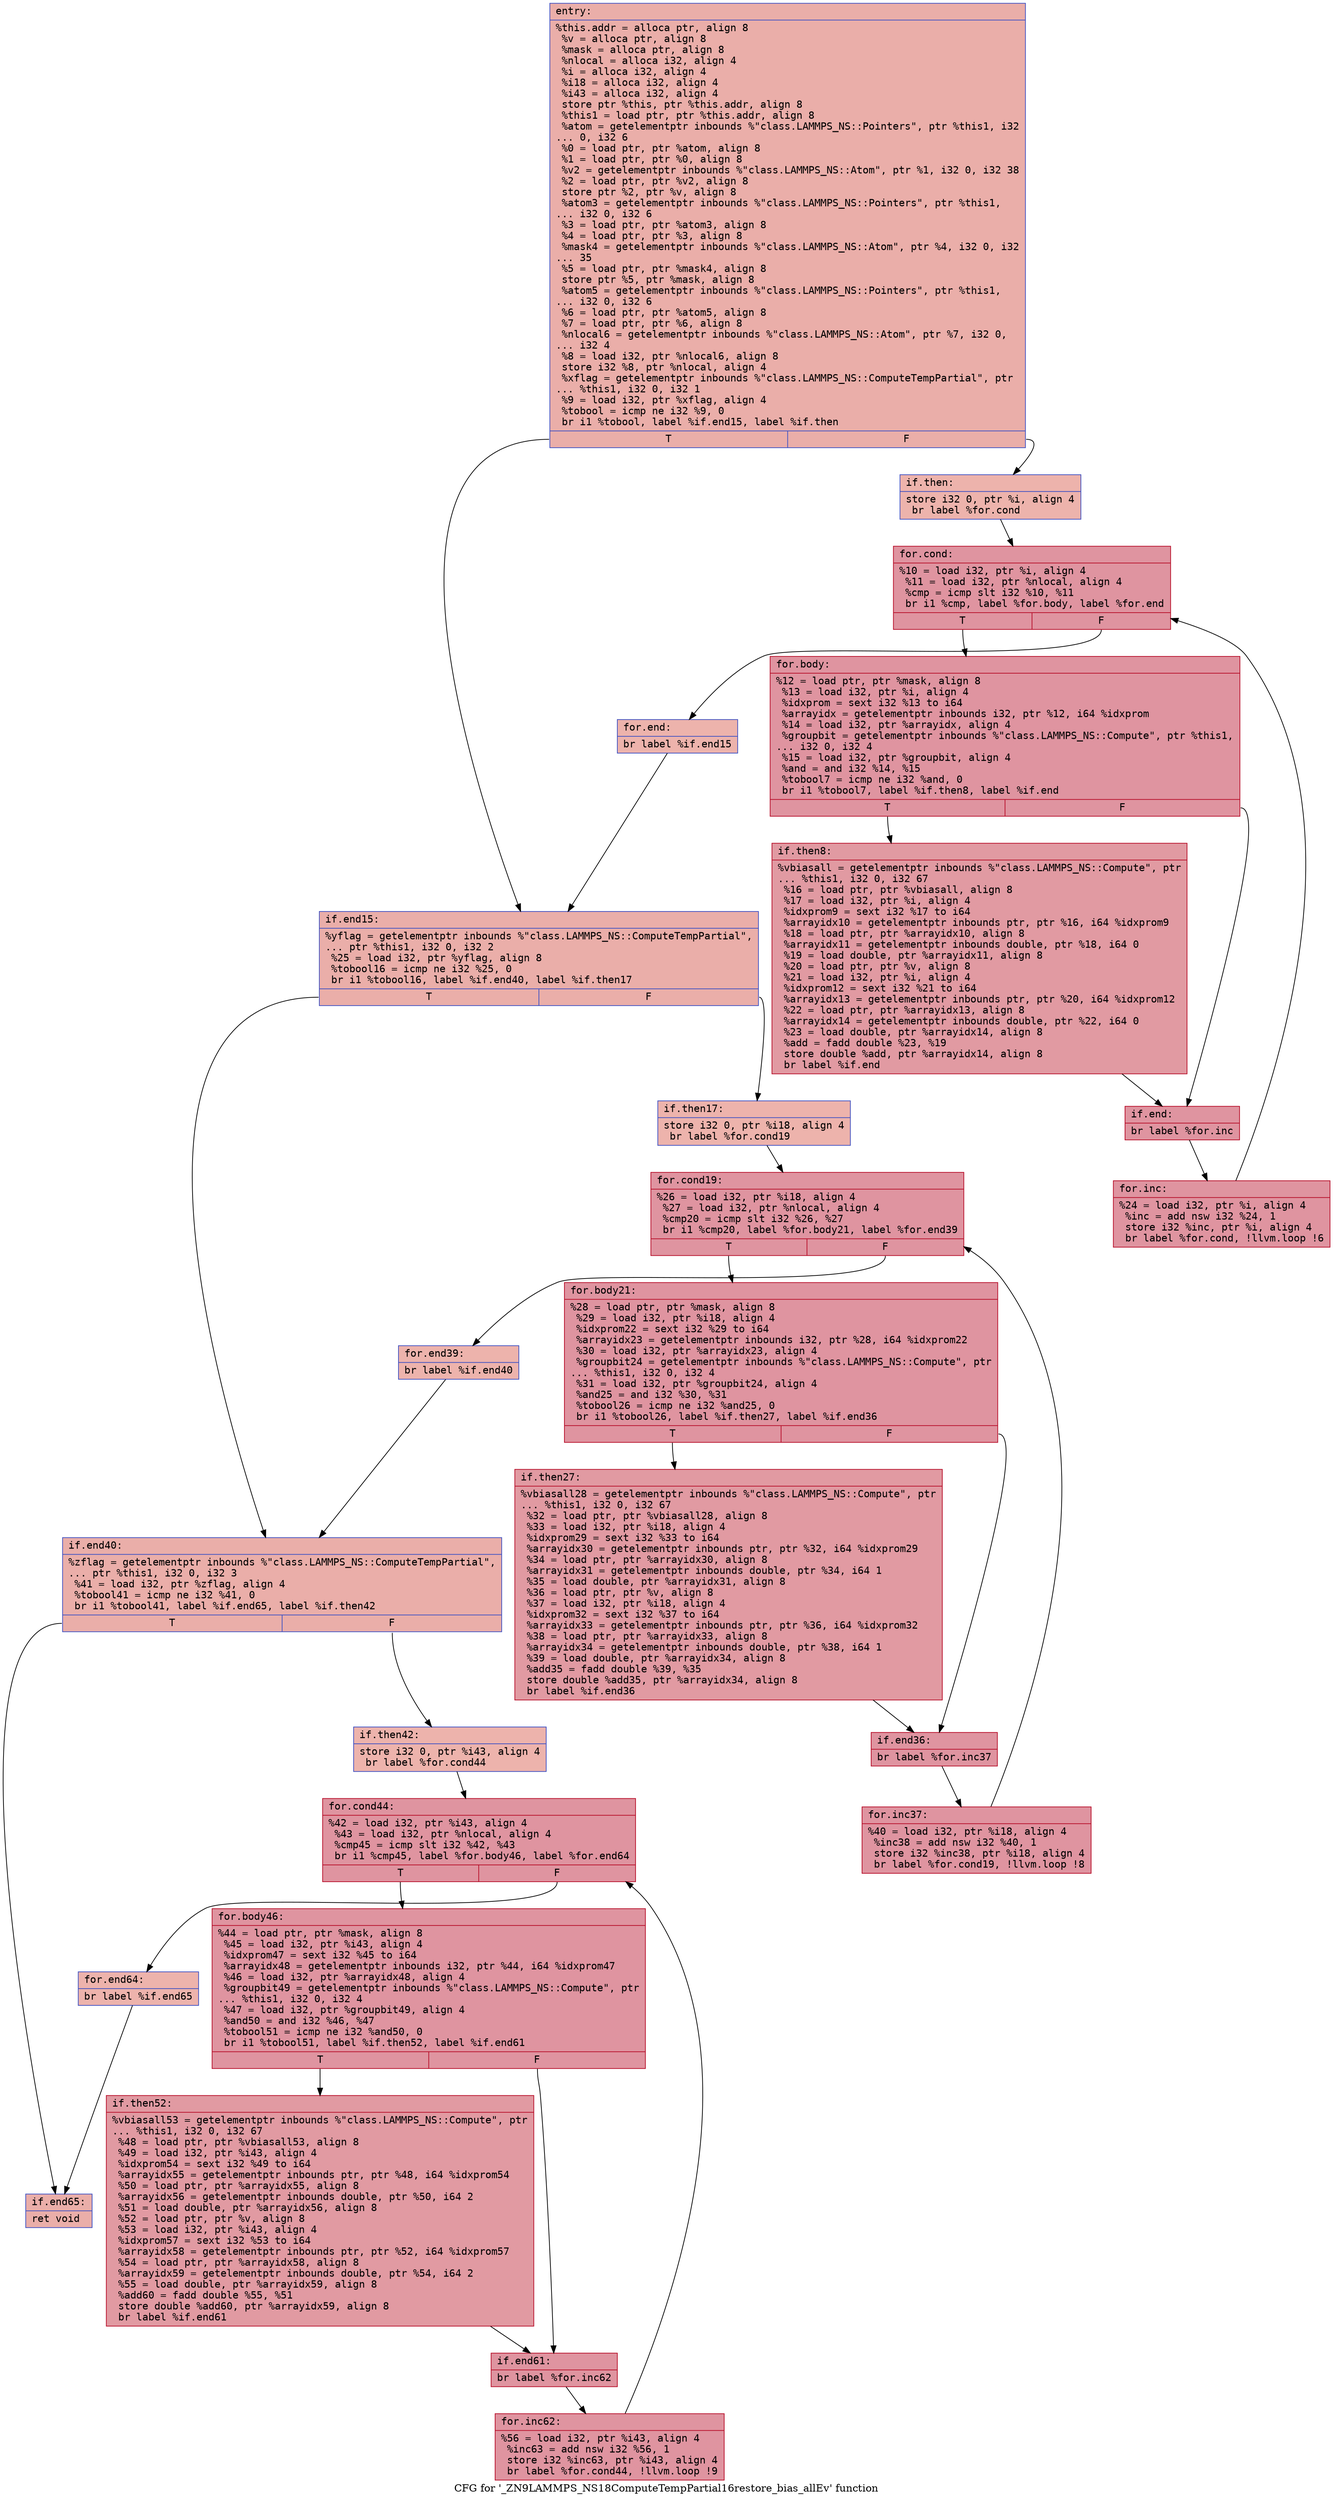 digraph "CFG for '_ZN9LAMMPS_NS18ComputeTempPartial16restore_bias_allEv' function" {
	label="CFG for '_ZN9LAMMPS_NS18ComputeTempPartial16restore_bias_allEv' function";

	Node0x56053df61860 [shape=record,color="#3d50c3ff", style=filled, fillcolor="#d0473d70" fontname="Courier",label="{entry:\l|  %this.addr = alloca ptr, align 8\l  %v = alloca ptr, align 8\l  %mask = alloca ptr, align 8\l  %nlocal = alloca i32, align 4\l  %i = alloca i32, align 4\l  %i18 = alloca i32, align 4\l  %i43 = alloca i32, align 4\l  store ptr %this, ptr %this.addr, align 8\l  %this1 = load ptr, ptr %this.addr, align 8\l  %atom = getelementptr inbounds %\"class.LAMMPS_NS::Pointers\", ptr %this1, i32\l... 0, i32 6\l  %0 = load ptr, ptr %atom, align 8\l  %1 = load ptr, ptr %0, align 8\l  %v2 = getelementptr inbounds %\"class.LAMMPS_NS::Atom\", ptr %1, i32 0, i32 38\l  %2 = load ptr, ptr %v2, align 8\l  store ptr %2, ptr %v, align 8\l  %atom3 = getelementptr inbounds %\"class.LAMMPS_NS::Pointers\", ptr %this1,\l... i32 0, i32 6\l  %3 = load ptr, ptr %atom3, align 8\l  %4 = load ptr, ptr %3, align 8\l  %mask4 = getelementptr inbounds %\"class.LAMMPS_NS::Atom\", ptr %4, i32 0, i32\l... 35\l  %5 = load ptr, ptr %mask4, align 8\l  store ptr %5, ptr %mask, align 8\l  %atom5 = getelementptr inbounds %\"class.LAMMPS_NS::Pointers\", ptr %this1,\l... i32 0, i32 6\l  %6 = load ptr, ptr %atom5, align 8\l  %7 = load ptr, ptr %6, align 8\l  %nlocal6 = getelementptr inbounds %\"class.LAMMPS_NS::Atom\", ptr %7, i32 0,\l... i32 4\l  %8 = load i32, ptr %nlocal6, align 8\l  store i32 %8, ptr %nlocal, align 4\l  %xflag = getelementptr inbounds %\"class.LAMMPS_NS::ComputeTempPartial\", ptr\l... %this1, i32 0, i32 1\l  %9 = load i32, ptr %xflag, align 4\l  %tobool = icmp ne i32 %9, 0\l  br i1 %tobool, label %if.end15, label %if.then\l|{<s0>T|<s1>F}}"];
	Node0x56053df61860:s0 -> Node0x56053df62d10[tooltip="entry -> if.end15\nProbability 62.50%" ];
	Node0x56053df61860:s1 -> Node0x56053df62d90[tooltip="entry -> if.then\nProbability 37.50%" ];
	Node0x56053df62d90 [shape=record,color="#3d50c3ff", style=filled, fillcolor="#d6524470" fontname="Courier",label="{if.then:\l|  store i32 0, ptr %i, align 4\l  br label %for.cond\l}"];
	Node0x56053df62d90 -> Node0x56053df62f50[tooltip="if.then -> for.cond\nProbability 100.00%" ];
	Node0x56053df62f50 [shape=record,color="#b70d28ff", style=filled, fillcolor="#b70d2870" fontname="Courier",label="{for.cond:\l|  %10 = load i32, ptr %i, align 4\l  %11 = load i32, ptr %nlocal, align 4\l  %cmp = icmp slt i32 %10, %11\l  br i1 %cmp, label %for.body, label %for.end\l|{<s0>T|<s1>F}}"];
	Node0x56053df62f50:s0 -> Node0x56053df631f0[tooltip="for.cond -> for.body\nProbability 96.88%" ];
	Node0x56053df62f50:s1 -> Node0x56053df63270[tooltip="for.cond -> for.end\nProbability 3.12%" ];
	Node0x56053df631f0 [shape=record,color="#b70d28ff", style=filled, fillcolor="#b70d2870" fontname="Courier",label="{for.body:\l|  %12 = load ptr, ptr %mask, align 8\l  %13 = load i32, ptr %i, align 4\l  %idxprom = sext i32 %13 to i64\l  %arrayidx = getelementptr inbounds i32, ptr %12, i64 %idxprom\l  %14 = load i32, ptr %arrayidx, align 4\l  %groupbit = getelementptr inbounds %\"class.LAMMPS_NS::Compute\", ptr %this1,\l... i32 0, i32 4\l  %15 = load i32, ptr %groupbit, align 4\l  %and = and i32 %14, %15\l  %tobool7 = icmp ne i32 %and, 0\l  br i1 %tobool7, label %if.then8, label %if.end\l|{<s0>T|<s1>F}}"];
	Node0x56053df631f0:s0 -> Node0x56053df63ac0[tooltip="for.body -> if.then8\nProbability 62.50%" ];
	Node0x56053df631f0:s1 -> Node0x56053df63b40[tooltip="for.body -> if.end\nProbability 37.50%" ];
	Node0x56053df63ac0 [shape=record,color="#b70d28ff", style=filled, fillcolor="#bb1b2c70" fontname="Courier",label="{if.then8:\l|  %vbiasall = getelementptr inbounds %\"class.LAMMPS_NS::Compute\", ptr\l... %this1, i32 0, i32 67\l  %16 = load ptr, ptr %vbiasall, align 8\l  %17 = load i32, ptr %i, align 4\l  %idxprom9 = sext i32 %17 to i64\l  %arrayidx10 = getelementptr inbounds ptr, ptr %16, i64 %idxprom9\l  %18 = load ptr, ptr %arrayidx10, align 8\l  %arrayidx11 = getelementptr inbounds double, ptr %18, i64 0\l  %19 = load double, ptr %arrayidx11, align 8\l  %20 = load ptr, ptr %v, align 8\l  %21 = load i32, ptr %i, align 4\l  %idxprom12 = sext i32 %21 to i64\l  %arrayidx13 = getelementptr inbounds ptr, ptr %20, i64 %idxprom12\l  %22 = load ptr, ptr %arrayidx13, align 8\l  %arrayidx14 = getelementptr inbounds double, ptr %22, i64 0\l  %23 = load double, ptr %arrayidx14, align 8\l  %add = fadd double %23, %19\l  store double %add, ptr %arrayidx14, align 8\l  br label %if.end\l}"];
	Node0x56053df63ac0 -> Node0x56053df63b40[tooltip="if.then8 -> if.end\nProbability 100.00%" ];
	Node0x56053df63b40 [shape=record,color="#b70d28ff", style=filled, fillcolor="#b70d2870" fontname="Courier",label="{if.end:\l|  br label %for.inc\l}"];
	Node0x56053df63b40 -> Node0x56053df64790[tooltip="if.end -> for.inc\nProbability 100.00%" ];
	Node0x56053df64790 [shape=record,color="#b70d28ff", style=filled, fillcolor="#b70d2870" fontname="Courier",label="{for.inc:\l|  %24 = load i32, ptr %i, align 4\l  %inc = add nsw i32 %24, 1\l  store i32 %inc, ptr %i, align 4\l  br label %for.cond, !llvm.loop !6\l}"];
	Node0x56053df64790 -> Node0x56053df62f50[tooltip="for.inc -> for.cond\nProbability 100.00%" ];
	Node0x56053df63270 [shape=record,color="#3d50c3ff", style=filled, fillcolor="#d6524470" fontname="Courier",label="{for.end:\l|  br label %if.end15\l}"];
	Node0x56053df63270 -> Node0x56053df62d10[tooltip="for.end -> if.end15\nProbability 100.00%" ];
	Node0x56053df62d10 [shape=record,color="#3d50c3ff", style=filled, fillcolor="#d0473d70" fontname="Courier",label="{if.end15:\l|  %yflag = getelementptr inbounds %\"class.LAMMPS_NS::ComputeTempPartial\",\l... ptr %this1, i32 0, i32 2\l  %25 = load i32, ptr %yflag, align 8\l  %tobool16 = icmp ne i32 %25, 0\l  br i1 %tobool16, label %if.end40, label %if.then17\l|{<s0>T|<s1>F}}"];
	Node0x56053df62d10:s0 -> Node0x56053df64dd0[tooltip="if.end15 -> if.end40\nProbability 62.50%" ];
	Node0x56053df62d10:s1 -> Node0x56053df64e50[tooltip="if.end15 -> if.then17\nProbability 37.50%" ];
	Node0x56053df64e50 [shape=record,color="#3d50c3ff", style=filled, fillcolor="#d6524470" fontname="Courier",label="{if.then17:\l|  store i32 0, ptr %i18, align 4\l  br label %for.cond19\l}"];
	Node0x56053df64e50 -> Node0x56053df65020[tooltip="if.then17 -> for.cond19\nProbability 100.00%" ];
	Node0x56053df65020 [shape=record,color="#b70d28ff", style=filled, fillcolor="#b70d2870" fontname="Courier",label="{for.cond19:\l|  %26 = load i32, ptr %i18, align 4\l  %27 = load i32, ptr %nlocal, align 4\l  %cmp20 = icmp slt i32 %26, %27\l  br i1 %cmp20, label %for.body21, label %for.end39\l|{<s0>T|<s1>F}}"];
	Node0x56053df65020:s0 -> Node0x56053df652c0[tooltip="for.cond19 -> for.body21\nProbability 96.88%" ];
	Node0x56053df65020:s1 -> Node0x56053df65340[tooltip="for.cond19 -> for.end39\nProbability 3.12%" ];
	Node0x56053df652c0 [shape=record,color="#b70d28ff", style=filled, fillcolor="#b70d2870" fontname="Courier",label="{for.body21:\l|  %28 = load ptr, ptr %mask, align 8\l  %29 = load i32, ptr %i18, align 4\l  %idxprom22 = sext i32 %29 to i64\l  %arrayidx23 = getelementptr inbounds i32, ptr %28, i64 %idxprom22\l  %30 = load i32, ptr %arrayidx23, align 4\l  %groupbit24 = getelementptr inbounds %\"class.LAMMPS_NS::Compute\", ptr\l... %this1, i32 0, i32 4\l  %31 = load i32, ptr %groupbit24, align 4\l  %and25 = and i32 %30, %31\l  %tobool26 = icmp ne i32 %and25, 0\l  br i1 %tobool26, label %if.then27, label %if.end36\l|{<s0>T|<s1>F}}"];
	Node0x56053df652c0:s0 -> Node0x56053df65cc0[tooltip="for.body21 -> if.then27\nProbability 62.50%" ];
	Node0x56053df652c0:s1 -> Node0x56053df65d10[tooltip="for.body21 -> if.end36\nProbability 37.50%" ];
	Node0x56053df65cc0 [shape=record,color="#b70d28ff", style=filled, fillcolor="#bb1b2c70" fontname="Courier",label="{if.then27:\l|  %vbiasall28 = getelementptr inbounds %\"class.LAMMPS_NS::Compute\", ptr\l... %this1, i32 0, i32 67\l  %32 = load ptr, ptr %vbiasall28, align 8\l  %33 = load i32, ptr %i18, align 4\l  %idxprom29 = sext i32 %33 to i64\l  %arrayidx30 = getelementptr inbounds ptr, ptr %32, i64 %idxprom29\l  %34 = load ptr, ptr %arrayidx30, align 8\l  %arrayidx31 = getelementptr inbounds double, ptr %34, i64 1\l  %35 = load double, ptr %arrayidx31, align 8\l  %36 = load ptr, ptr %v, align 8\l  %37 = load i32, ptr %i18, align 4\l  %idxprom32 = sext i32 %37 to i64\l  %arrayidx33 = getelementptr inbounds ptr, ptr %36, i64 %idxprom32\l  %38 = load ptr, ptr %arrayidx33, align 8\l  %arrayidx34 = getelementptr inbounds double, ptr %38, i64 1\l  %39 = load double, ptr %arrayidx34, align 8\l  %add35 = fadd double %39, %35\l  store double %add35, ptr %arrayidx34, align 8\l  br label %if.end36\l}"];
	Node0x56053df65cc0 -> Node0x56053df65d10[tooltip="if.then27 -> if.end36\nProbability 100.00%" ];
	Node0x56053df65d10 [shape=record,color="#b70d28ff", style=filled, fillcolor="#b70d2870" fontname="Courier",label="{if.end36:\l|  br label %for.inc37\l}"];
	Node0x56053df65d10 -> Node0x56053df66970[tooltip="if.end36 -> for.inc37\nProbability 100.00%" ];
	Node0x56053df66970 [shape=record,color="#b70d28ff", style=filled, fillcolor="#b70d2870" fontname="Courier",label="{for.inc37:\l|  %40 = load i32, ptr %i18, align 4\l  %inc38 = add nsw i32 %40, 1\l  store i32 %inc38, ptr %i18, align 4\l  br label %for.cond19, !llvm.loop !8\l}"];
	Node0x56053df66970 -> Node0x56053df65020[tooltip="for.inc37 -> for.cond19\nProbability 100.00%" ];
	Node0x56053df65340 [shape=record,color="#3d50c3ff", style=filled, fillcolor="#d6524470" fontname="Courier",label="{for.end39:\l|  br label %if.end40\l}"];
	Node0x56053df65340 -> Node0x56053df64dd0[tooltip="for.end39 -> if.end40\nProbability 100.00%" ];
	Node0x56053df64dd0 [shape=record,color="#3d50c3ff", style=filled, fillcolor="#d0473d70" fontname="Courier",label="{if.end40:\l|  %zflag = getelementptr inbounds %\"class.LAMMPS_NS::ComputeTempPartial\",\l... ptr %this1, i32 0, i32 3\l  %41 = load i32, ptr %zflag, align 4\l  %tobool41 = icmp ne i32 %41, 0\l  br i1 %tobool41, label %if.end65, label %if.then42\l|{<s0>T|<s1>F}}"];
	Node0x56053df64dd0:s0 -> Node0x56053df67080[tooltip="if.end40 -> if.end65\nProbability 62.50%" ];
	Node0x56053df64dd0:s1 -> Node0x56053df67100[tooltip="if.end40 -> if.then42\nProbability 37.50%" ];
	Node0x56053df67100 [shape=record,color="#3d50c3ff", style=filled, fillcolor="#d6524470" fontname="Courier",label="{if.then42:\l|  store i32 0, ptr %i43, align 4\l  br label %for.cond44\l}"];
	Node0x56053df67100 -> Node0x56053df672d0[tooltip="if.then42 -> for.cond44\nProbability 100.00%" ];
	Node0x56053df672d0 [shape=record,color="#b70d28ff", style=filled, fillcolor="#b70d2870" fontname="Courier",label="{for.cond44:\l|  %42 = load i32, ptr %i43, align 4\l  %43 = load i32, ptr %nlocal, align 4\l  %cmp45 = icmp slt i32 %42, %43\l  br i1 %cmp45, label %for.body46, label %for.end64\l|{<s0>T|<s1>F}}"];
	Node0x56053df672d0:s0 -> Node0x56053df67570[tooltip="for.cond44 -> for.body46\nProbability 96.88%" ];
	Node0x56053df672d0:s1 -> Node0x56053df675f0[tooltip="for.cond44 -> for.end64\nProbability 3.12%" ];
	Node0x56053df67570 [shape=record,color="#b70d28ff", style=filled, fillcolor="#b70d2870" fontname="Courier",label="{for.body46:\l|  %44 = load ptr, ptr %mask, align 8\l  %45 = load i32, ptr %i43, align 4\l  %idxprom47 = sext i32 %45 to i64\l  %arrayidx48 = getelementptr inbounds i32, ptr %44, i64 %idxprom47\l  %46 = load i32, ptr %arrayidx48, align 4\l  %groupbit49 = getelementptr inbounds %\"class.LAMMPS_NS::Compute\", ptr\l... %this1, i32 0, i32 4\l  %47 = load i32, ptr %groupbit49, align 4\l  %and50 = and i32 %46, %47\l  %tobool51 = icmp ne i32 %and50, 0\l  br i1 %tobool51, label %if.then52, label %if.end61\l|{<s0>T|<s1>F}}"];
	Node0x56053df67570:s0 -> Node0x56053df68500[tooltip="for.body46 -> if.then52\nProbability 62.50%" ];
	Node0x56053df67570:s1 -> Node0x56053df68580[tooltip="for.body46 -> if.end61\nProbability 37.50%" ];
	Node0x56053df68500 [shape=record,color="#b70d28ff", style=filled, fillcolor="#bb1b2c70" fontname="Courier",label="{if.then52:\l|  %vbiasall53 = getelementptr inbounds %\"class.LAMMPS_NS::Compute\", ptr\l... %this1, i32 0, i32 67\l  %48 = load ptr, ptr %vbiasall53, align 8\l  %49 = load i32, ptr %i43, align 4\l  %idxprom54 = sext i32 %49 to i64\l  %arrayidx55 = getelementptr inbounds ptr, ptr %48, i64 %idxprom54\l  %50 = load ptr, ptr %arrayidx55, align 8\l  %arrayidx56 = getelementptr inbounds double, ptr %50, i64 2\l  %51 = load double, ptr %arrayidx56, align 8\l  %52 = load ptr, ptr %v, align 8\l  %53 = load i32, ptr %i43, align 4\l  %idxprom57 = sext i32 %53 to i64\l  %arrayidx58 = getelementptr inbounds ptr, ptr %52, i64 %idxprom57\l  %54 = load ptr, ptr %arrayidx58, align 8\l  %arrayidx59 = getelementptr inbounds double, ptr %54, i64 2\l  %55 = load double, ptr %arrayidx59, align 8\l  %add60 = fadd double %55, %51\l  store double %add60, ptr %arrayidx59, align 8\l  br label %if.end61\l}"];
	Node0x56053df68500 -> Node0x56053df68580[tooltip="if.then52 -> if.end61\nProbability 100.00%" ];
	Node0x56053df68580 [shape=record,color="#b70d28ff", style=filled, fillcolor="#b70d2870" fontname="Courier",label="{if.end61:\l|  br label %for.inc62\l}"];
	Node0x56053df68580 -> Node0x56053df691e0[tooltip="if.end61 -> for.inc62\nProbability 100.00%" ];
	Node0x56053df691e0 [shape=record,color="#b70d28ff", style=filled, fillcolor="#b70d2870" fontname="Courier",label="{for.inc62:\l|  %56 = load i32, ptr %i43, align 4\l  %inc63 = add nsw i32 %56, 1\l  store i32 %inc63, ptr %i43, align 4\l  br label %for.cond44, !llvm.loop !9\l}"];
	Node0x56053df691e0 -> Node0x56053df672d0[tooltip="for.inc62 -> for.cond44\nProbability 100.00%" ];
	Node0x56053df675f0 [shape=record,color="#3d50c3ff", style=filled, fillcolor="#d6524470" fontname="Courier",label="{for.end64:\l|  br label %if.end65\l}"];
	Node0x56053df675f0 -> Node0x56053df67080[tooltip="for.end64 -> if.end65\nProbability 100.00%" ];
	Node0x56053df67080 [shape=record,color="#3d50c3ff", style=filled, fillcolor="#d0473d70" fontname="Courier",label="{if.end65:\l|  ret void\l}"];
}
